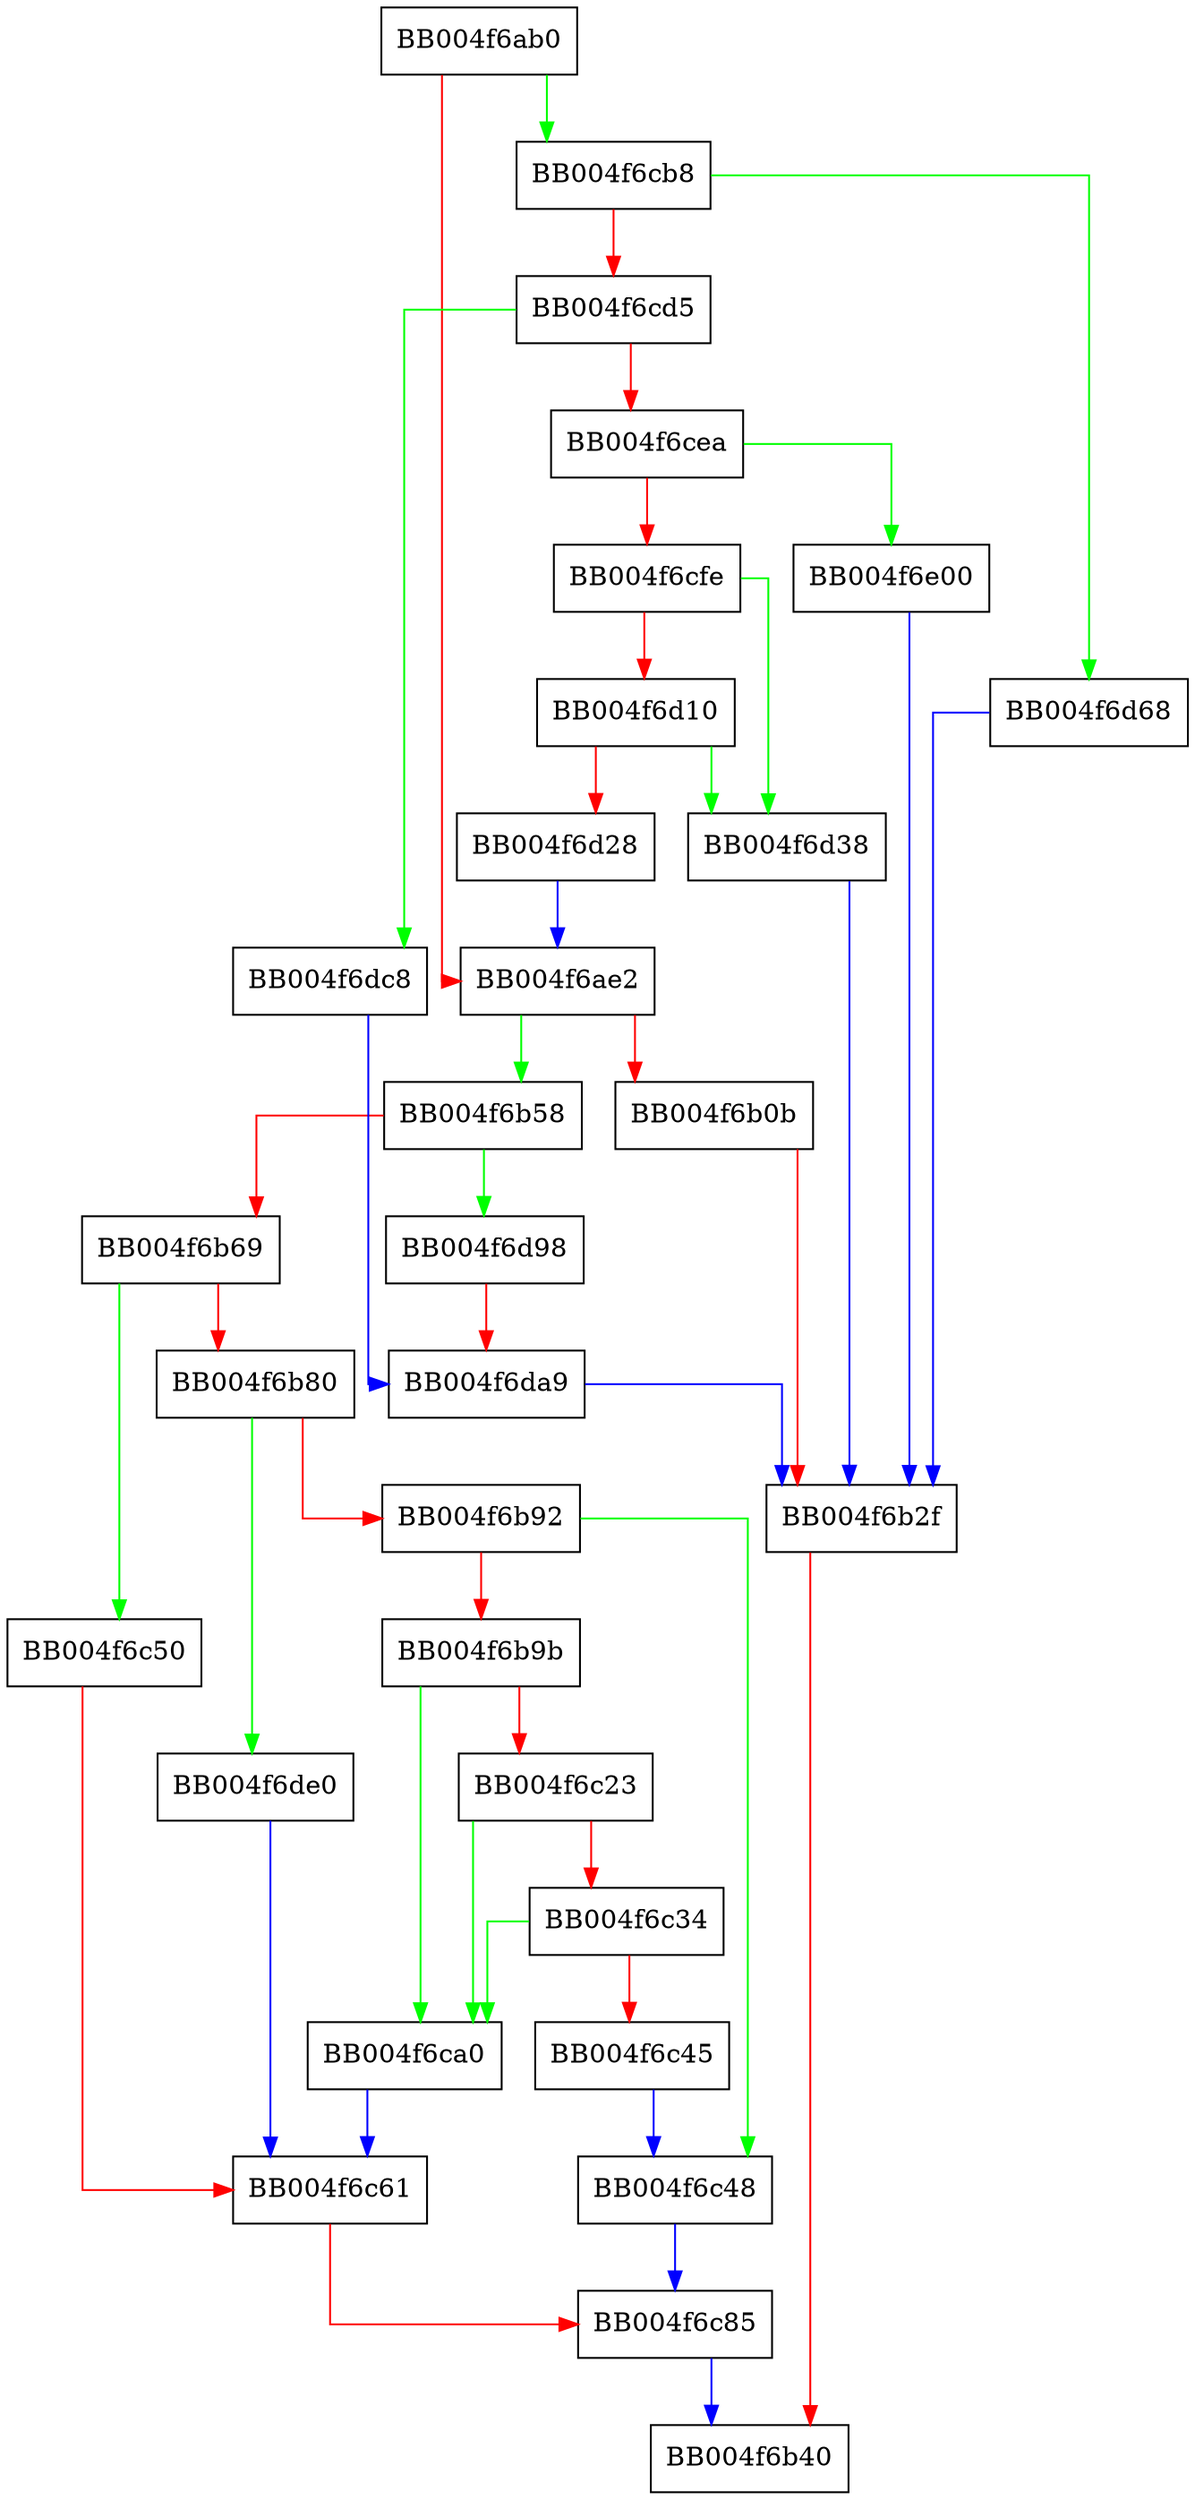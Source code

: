 digraph ssl3_final_finish_mac {
  node [shape="box"];
  graph [splines=ortho];
  BB004f6ab0 -> BB004f6cb8 [color="green"];
  BB004f6ab0 -> BB004f6ae2 [color="red"];
  BB004f6ae2 -> BB004f6b58 [color="green"];
  BB004f6ae2 -> BB004f6b0b [color="red"];
  BB004f6b0b -> BB004f6b2f [color="red"];
  BB004f6b2f -> BB004f6b40 [color="red"];
  BB004f6b58 -> BB004f6d98 [color="green"];
  BB004f6b58 -> BB004f6b69 [color="red"];
  BB004f6b69 -> BB004f6c50 [color="green"];
  BB004f6b69 -> BB004f6b80 [color="red"];
  BB004f6b80 -> BB004f6de0 [color="green"];
  BB004f6b80 -> BB004f6b92 [color="red"];
  BB004f6b92 -> BB004f6c48 [color="green"];
  BB004f6b92 -> BB004f6b9b [color="red"];
  BB004f6b9b -> BB004f6ca0 [color="green"];
  BB004f6b9b -> BB004f6c23 [color="red"];
  BB004f6c23 -> BB004f6ca0 [color="green"];
  BB004f6c23 -> BB004f6c34 [color="red"];
  BB004f6c34 -> BB004f6ca0 [color="green"];
  BB004f6c34 -> BB004f6c45 [color="red"];
  BB004f6c45 -> BB004f6c48 [color="blue"];
  BB004f6c48 -> BB004f6c85 [color="blue"];
  BB004f6c50 -> BB004f6c61 [color="red"];
  BB004f6c61 -> BB004f6c85 [color="red"];
  BB004f6c85 -> BB004f6b40 [color="blue"];
  BB004f6ca0 -> BB004f6c61 [color="blue"];
  BB004f6cb8 -> BB004f6d68 [color="green"];
  BB004f6cb8 -> BB004f6cd5 [color="red"];
  BB004f6cd5 -> BB004f6dc8 [color="green"];
  BB004f6cd5 -> BB004f6cea [color="red"];
  BB004f6cea -> BB004f6e00 [color="green"];
  BB004f6cea -> BB004f6cfe [color="red"];
  BB004f6cfe -> BB004f6d38 [color="green"];
  BB004f6cfe -> BB004f6d10 [color="red"];
  BB004f6d10 -> BB004f6d38 [color="green"];
  BB004f6d10 -> BB004f6d28 [color="red"];
  BB004f6d28 -> BB004f6ae2 [color="blue"];
  BB004f6d38 -> BB004f6b2f [color="blue"];
  BB004f6d68 -> BB004f6b2f [color="blue"];
  BB004f6d98 -> BB004f6da9 [color="red"];
  BB004f6da9 -> BB004f6b2f [color="blue"];
  BB004f6dc8 -> BB004f6da9 [color="blue"];
  BB004f6de0 -> BB004f6c61 [color="blue"];
  BB004f6e00 -> BB004f6b2f [color="blue"];
}